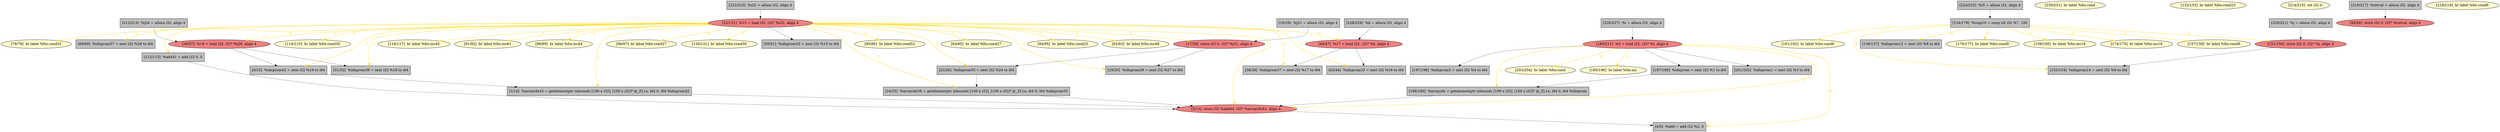 
digraph G {


node288 [fillcolor=grey,label="[222/223]  %i22 = alloca i32, align 4",shape=rectangle,style=filled ]
node286 [fillcolor=grey,label="[224/225]  %i5 = alloca i32, align 4",shape=rectangle,style=filled ]
node284 [fillcolor=lemonchiffon,label="[230/231]  br label %for.cond",shape=ellipse,style=filled ]
node282 [fillcolor=lemonchiffon,label="[62/63]  br label %for.inc48",shape=ellipse,style=filled ]
node281 [fillcolor=lemonchiffon,label="[132/133]  br label %for.cond23",shape=ellipse,style=filled ]
node280 [fillcolor=lightcoral,label="[30/37]  %18 = load i32, i32* %j26, align 4",shape=ellipse,style=filled ]
node279 [fillcolor=lemonchiffon,label="[214/215]  ret i32 0",shape=ellipse,style=filled ]
node278 [fillcolor=lemonchiffon,label="[203/204]  br label %for.cond",shape=ellipse,style=filled ]
node276 [fillcolor=grey,label="[24/25]  %arrayidx56 = getelementptr inbounds [100 x i32], [100 x i32]* @_ZL1a, i64 0, i64 %idxprom55",shape=rectangle,style=filled ]
node274 [fillcolor=lightcoral,label="[40/47]  %17 = load i32, i32* %k, align 4",shape=ellipse,style=filled ]
node273 [fillcolor=lemonchiffon,label="[78/79]  br label %for.cond52",shape=ellipse,style=filled ]
node272 [fillcolor=grey,label="[68/69]  %idxprom57 = zext i32 %26 to i64",shape=rectangle,style=filled ]
node271 [fillcolor=grey,label="[0/15]  %idxprom42 = zext i32 %19 to i64",shape=rectangle,style=filled ]
node252 [fillcolor=lemonchiffon,label="[114/115]  br label %for.cond30",shape=ellipse,style=filled ]
node246 [fillcolor=lemonchiffon,label="[157/158]  br label %for.cond9",shape=ellipse,style=filled ]
node283 [fillcolor=lemonchiffon,label="[195/196]  br label %for.inc",shape=ellipse,style=filled ]
node275 [fillcolor=lightcoral,label="[180/211]  %3 = load i32, i32* %i, align 4",shape=ellipse,style=filled ]
node269 [fillcolor=grey,label="[4/5]  %add = add i32 %2, 0",shape=rectangle,style=filled ]
node253 [fillcolor=grey,label="[201/202]  %idxprom1 = zext i32 %3 to i64",shape=rectangle,style=filled ]
node261 [fillcolor=grey,label="[226/227]  %i = alloca i32, align 4",shape=rectangle,style=filled ]
node244 [fillcolor=grey,label="[31/32]  %idxprom39 = zext i32 %18 to i64",shape=rectangle,style=filled ]
node238 [fillcolor=grey,label="[216/217]  %retval = alloca i32, align 4",shape=rectangle,style=filled ]
node267 [fillcolor=lightcoral,label="[2/13]  store i32 %add44, i32* %arrayidx43, align 4",shape=ellipse,style=filled ]
node245 [fillcolor=lightcoral,label="[151/156]  store i32 0, i32* %j, align 4",shape=ellipse,style=filled ]
node242 [fillcolor=lemonchiffon,label="[161/162]  br label %for.cond6",shape=ellipse,style=filled ]
node265 [fillcolor=grey,label="[38/39]  %idxprom37 = zext i32 %17 to i64",shape=rectangle,style=filled ]
node240 [fillcolor=grey,label="[187/190]  %idxprom = zext i32 %1 to i64",shape=rectangle,style=filled ]
node239 [fillcolor=lemonchiffon,label="[116/117]  br label %for.inc45",shape=ellipse,style=filled ]
node287 [fillcolor=grey,label="[134/179]  %cmp10 = icmp ult i32 %7, 100",shape=rectangle,style=filled ]
node233 [fillcolor=lemonchiffon,label="[91/92]  br label %for.inc61",shape=ellipse,style=filled ]
node236 [fillcolor=lemonchiffon,label="[98/99]  br label %for.inc64",shape=ellipse,style=filled ]
node255 [fillcolor=grey,label="[153/154]  %idxprom14 = zext i32 %9 to i64",shape=rectangle,style=filled ]
node243 [fillcolor=grey,label="[136/137]  %idxprom12 = zext i32 %8 to i64",shape=rectangle,style=filled ]
node258 [fillcolor=grey,label="[23/26]  %idxprom55 = zext i32 %24 to i64",shape=rectangle,style=filled ]
node277 [fillcolor=grey,label="[212/213]  %j26 = alloca i32, align 4",shape=rectangle,style=filled ]
node263 [fillcolor=lightcoral,label="[48/49]  store i32 0, i32* %retval, align 4",shape=ellipse,style=filled ]
node266 [fillcolor=grey,label="[197/198]  %idxprom3 = zext i32 %4 to i64",shape=rectangle,style=filled ]
node232 [fillcolor=lemonchiffon,label="[96/97]  br label %for.cond27",shape=ellipse,style=filled ]
node241 [fillcolor=lemonchiffon,label="[120/121]  br label %for.cond30",shape=ellipse,style=filled ]
node260 [fillcolor=grey,label="[50/51]  %idxprom33 = zext i32 %15 to i64",shape=rectangle,style=filled ]
node270 [fillcolor=grey,label="[228/229]  %k = alloca i32, align 4",shape=rectangle,style=filled ]
node235 [fillcolor=grey,label="[188/189]  %arrayidx = getelementptr inbounds [100 x i32], [100 x i32]* @_ZL1a, i64 0, i64 %idxprom",shape=rectangle,style=filled ]
node234 [fillcolor=grey,label="[112/113]  %add41 = add i32 0, 0",shape=rectangle,style=filled ]
node248 [fillcolor=lemonchiffon,label="[85/86]  br label %for.cond52",shape=ellipse,style=filled ]
node259 [fillcolor=grey,label="[220/221]  %j = alloca i32, align 4",shape=rectangle,style=filled ]
node285 [fillcolor=lemonchiffon,label="[176/177]  br label %for.cond9",shape=ellipse,style=filled ]
node249 [fillcolor=grey,label="[43/44]  %idxprom35 = zext i32 %16 to i64",shape=rectangle,style=filled ]
node247 [fillcolor=lemonchiffon,label="[159/160]  br label %for.inc19",shape=ellipse,style=filled ]
node250 [fillcolor=lemonchiffon,label="[174/175]  br label %for.inc16",shape=ellipse,style=filled ]
node251 [fillcolor=grey,label="[1/14]  %arrayidx43 = getelementptr inbounds [100 x i32], [100 x i32]* @_ZL1a, i64 0, i64 %idxprom42",shape=rectangle,style=filled ]
node254 [fillcolor=grey,label="[16/29]  %j51 = alloca i32, align 4",shape=rectangle,style=filled ]
node256 [fillcolor=lightcoral,label="[52/131]  %15 = load i32, i32* %i22, align 4",shape=ellipse,style=filled ]
node264 [fillcolor=lightcoral,label="[17/28]  store i32 0, i32* %j51, align 4",shape=ellipse,style=filled ]
node257 [fillcolor=lemonchiffon,label="[64/65]  br label %for.cond27",shape=ellipse,style=filled ]
node268 [fillcolor=grey,label="[19/20]  %idxprom59 = zext i32 %27 to i64",shape=rectangle,style=filled ]
node237 [fillcolor=lemonchiffon,label="[218/219]  br label %for.cond6",shape=ellipse,style=filled ]
node262 [fillcolor=lemonchiffon,label="[94/95]  br label %for.cond23",shape=ellipse,style=filled ]

node280->node271 [style=solid,color=black,label="",penwidth=0.5,fontcolor=black ]
node256->node249 [style=solid,color=gold,label="C",penwidth=1.0,fontcolor=gold ]
node288->node256 [style=solid,color=black,label="",penwidth=0.5,fontcolor=black ]
node287->node243 [style=solid,color=gold,label="C",penwidth=1.0,fontcolor=gold ]
node256->node232 [style=solid,color=gold,label="C",penwidth=1.0,fontcolor=gold ]
node270->node274 [style=solid,color=black,label="",penwidth=0.5,fontcolor=black ]
node256->node262 [style=solid,color=gold,label="C",penwidth=1.0,fontcolor=gold ]
node256->node272 [style=solid,color=gold,label="C",penwidth=1.0,fontcolor=gold ]
node256->node273 [style=solid,color=gold,label="C",penwidth=1.0,fontcolor=gold ]
node256->node236 [style=solid,color=gold,label="C",penwidth=1.0,fontcolor=gold ]
node256->node282 [style=solid,color=gold,label="C",penwidth=1.0,fontcolor=gold ]
node256->node274 [style=solid,color=gold,label="C",penwidth=1.0,fontcolor=gold ]
node256->node241 [style=solid,color=gold,label="C",penwidth=1.0,fontcolor=gold ]
node256->node260 [style=solid,color=black,label="",penwidth=0.5,fontcolor=black ]
node287->node250 [style=solid,color=gold,label="C",penwidth=1.0,fontcolor=gold ]
node280->node244 [style=solid,color=black,label="",penwidth=0.5,fontcolor=black ]
node274->node265 [style=solid,color=black,label="",penwidth=0.5,fontcolor=black ]
node267->node269 [style=solid,color=black,label="",penwidth=0.5,fontcolor=black ]
node286->node287 [style=solid,color=black,label="",penwidth=0.5,fontcolor=black ]
node258->node276 [style=solid,color=black,label="",penwidth=0.5,fontcolor=black ]
node275->node266 [style=solid,color=black,label="",penwidth=0.5,fontcolor=black ]
node256->node244 [style=solid,color=gold,label="C",penwidth=1.0,fontcolor=gold ]
node245->node255 [style=solid,color=black,label="",penwidth=0.5,fontcolor=black ]
node275->node240 [style=solid,color=black,label="",penwidth=0.5,fontcolor=black ]
node256->node251 [style=solid,color=gold,label="C",penwidth=1.0,fontcolor=gold ]
node275->node253 [style=solid,color=black,label="",penwidth=0.5,fontcolor=black ]
node256->node271 [style=solid,color=gold,label="C",penwidth=1.0,fontcolor=gold ]
node287->node255 [style=solid,color=gold,label="C",penwidth=1.0,fontcolor=gold ]
node256->node239 [style=solid,color=gold,label="C",penwidth=1.0,fontcolor=gold ]
node256->node265 [style=solid,color=gold,label="C",penwidth=1.0,fontcolor=gold ]
node276->node267 [style=solid,color=black,label="",penwidth=0.5,fontcolor=black ]
node259->node245 [style=solid,color=black,label="",penwidth=0.5,fontcolor=black ]
node275->node269 [style=solid,color=gold,label="C",penwidth=1.0,fontcolor=gold ]
node287->node242 [style=solid,color=gold,label="C",penwidth=1.0,fontcolor=gold ]
node256->node257 [style=solid,color=gold,label="C",penwidth=1.0,fontcolor=gold ]
node235->node267 [style=solid,color=black,label="",penwidth=0.5,fontcolor=black ]
node287->node247 [style=solid,color=gold,label="C",penwidth=1.0,fontcolor=gold ]
node275->node283 [style=solid,color=gold,label="C",penwidth=1.0,fontcolor=gold ]
node251->node267 [style=solid,color=black,label="",penwidth=0.5,fontcolor=black ]
node275->node278 [style=solid,color=gold,label="C",penwidth=1.0,fontcolor=gold ]
node287->node285 [style=solid,color=gold,label="C",penwidth=1.0,fontcolor=gold ]
node256->node248 [style=solid,color=gold,label="C",penwidth=1.0,fontcolor=gold ]
node275->node267 [style=solid,color=gold,label="C",penwidth=1.0,fontcolor=gold ]
node234->node267 [style=solid,color=black,label="",penwidth=0.5,fontcolor=black ]
node287->node245 [style=solid,color=gold,label="C",penwidth=1.0,fontcolor=gold ]
node275->node235 [style=solid,color=gold,label="C",penwidth=1.0,fontcolor=gold ]
node240->node235 [style=solid,color=black,label="",penwidth=0.5,fontcolor=black ]
node256->node264 [style=solid,color=gold,label="C",penwidth=1.0,fontcolor=gold ]
node277->node280 [style=solid,color=black,label="",penwidth=0.5,fontcolor=black ]
node256->node234 [style=solid,color=gold,label="C",penwidth=1.0,fontcolor=gold ]
node264->node268 [style=solid,color=black,label="",penwidth=0.5,fontcolor=black ]
node261->node275 [style=solid,color=black,label="",penwidth=0.5,fontcolor=black ]
node256->node258 [style=solid,color=gold,label="C",penwidth=1.0,fontcolor=gold ]
node238->node263 [style=solid,color=black,label="",penwidth=0.5,fontcolor=black ]
node254->node264 [style=solid,color=black,label="",penwidth=0.5,fontcolor=black ]
node287->node246 [style=solid,color=gold,label="C",penwidth=1.0,fontcolor=gold ]
node256->node276 [style=solid,color=gold,label="C",penwidth=1.0,fontcolor=gold ]
node256->node252 [style=solid,color=gold,label="C",penwidth=1.0,fontcolor=gold ]
node256->node268 [style=solid,color=gold,label="C",penwidth=1.0,fontcolor=gold ]
node256->node267 [style=solid,color=gold,label="C",penwidth=1.0,fontcolor=gold ]
node256->node233 [style=solid,color=gold,label="C",penwidth=1.0,fontcolor=gold ]
node264->node258 [style=solid,color=black,label="",penwidth=0.5,fontcolor=black ]
node271->node251 [style=solid,color=black,label="",penwidth=0.5,fontcolor=black ]
node274->node249 [style=solid,color=black,label="",penwidth=0.5,fontcolor=black ]
node256->node280 [style=solid,color=gold,label="C",penwidth=1.0,fontcolor=gold ]


}
